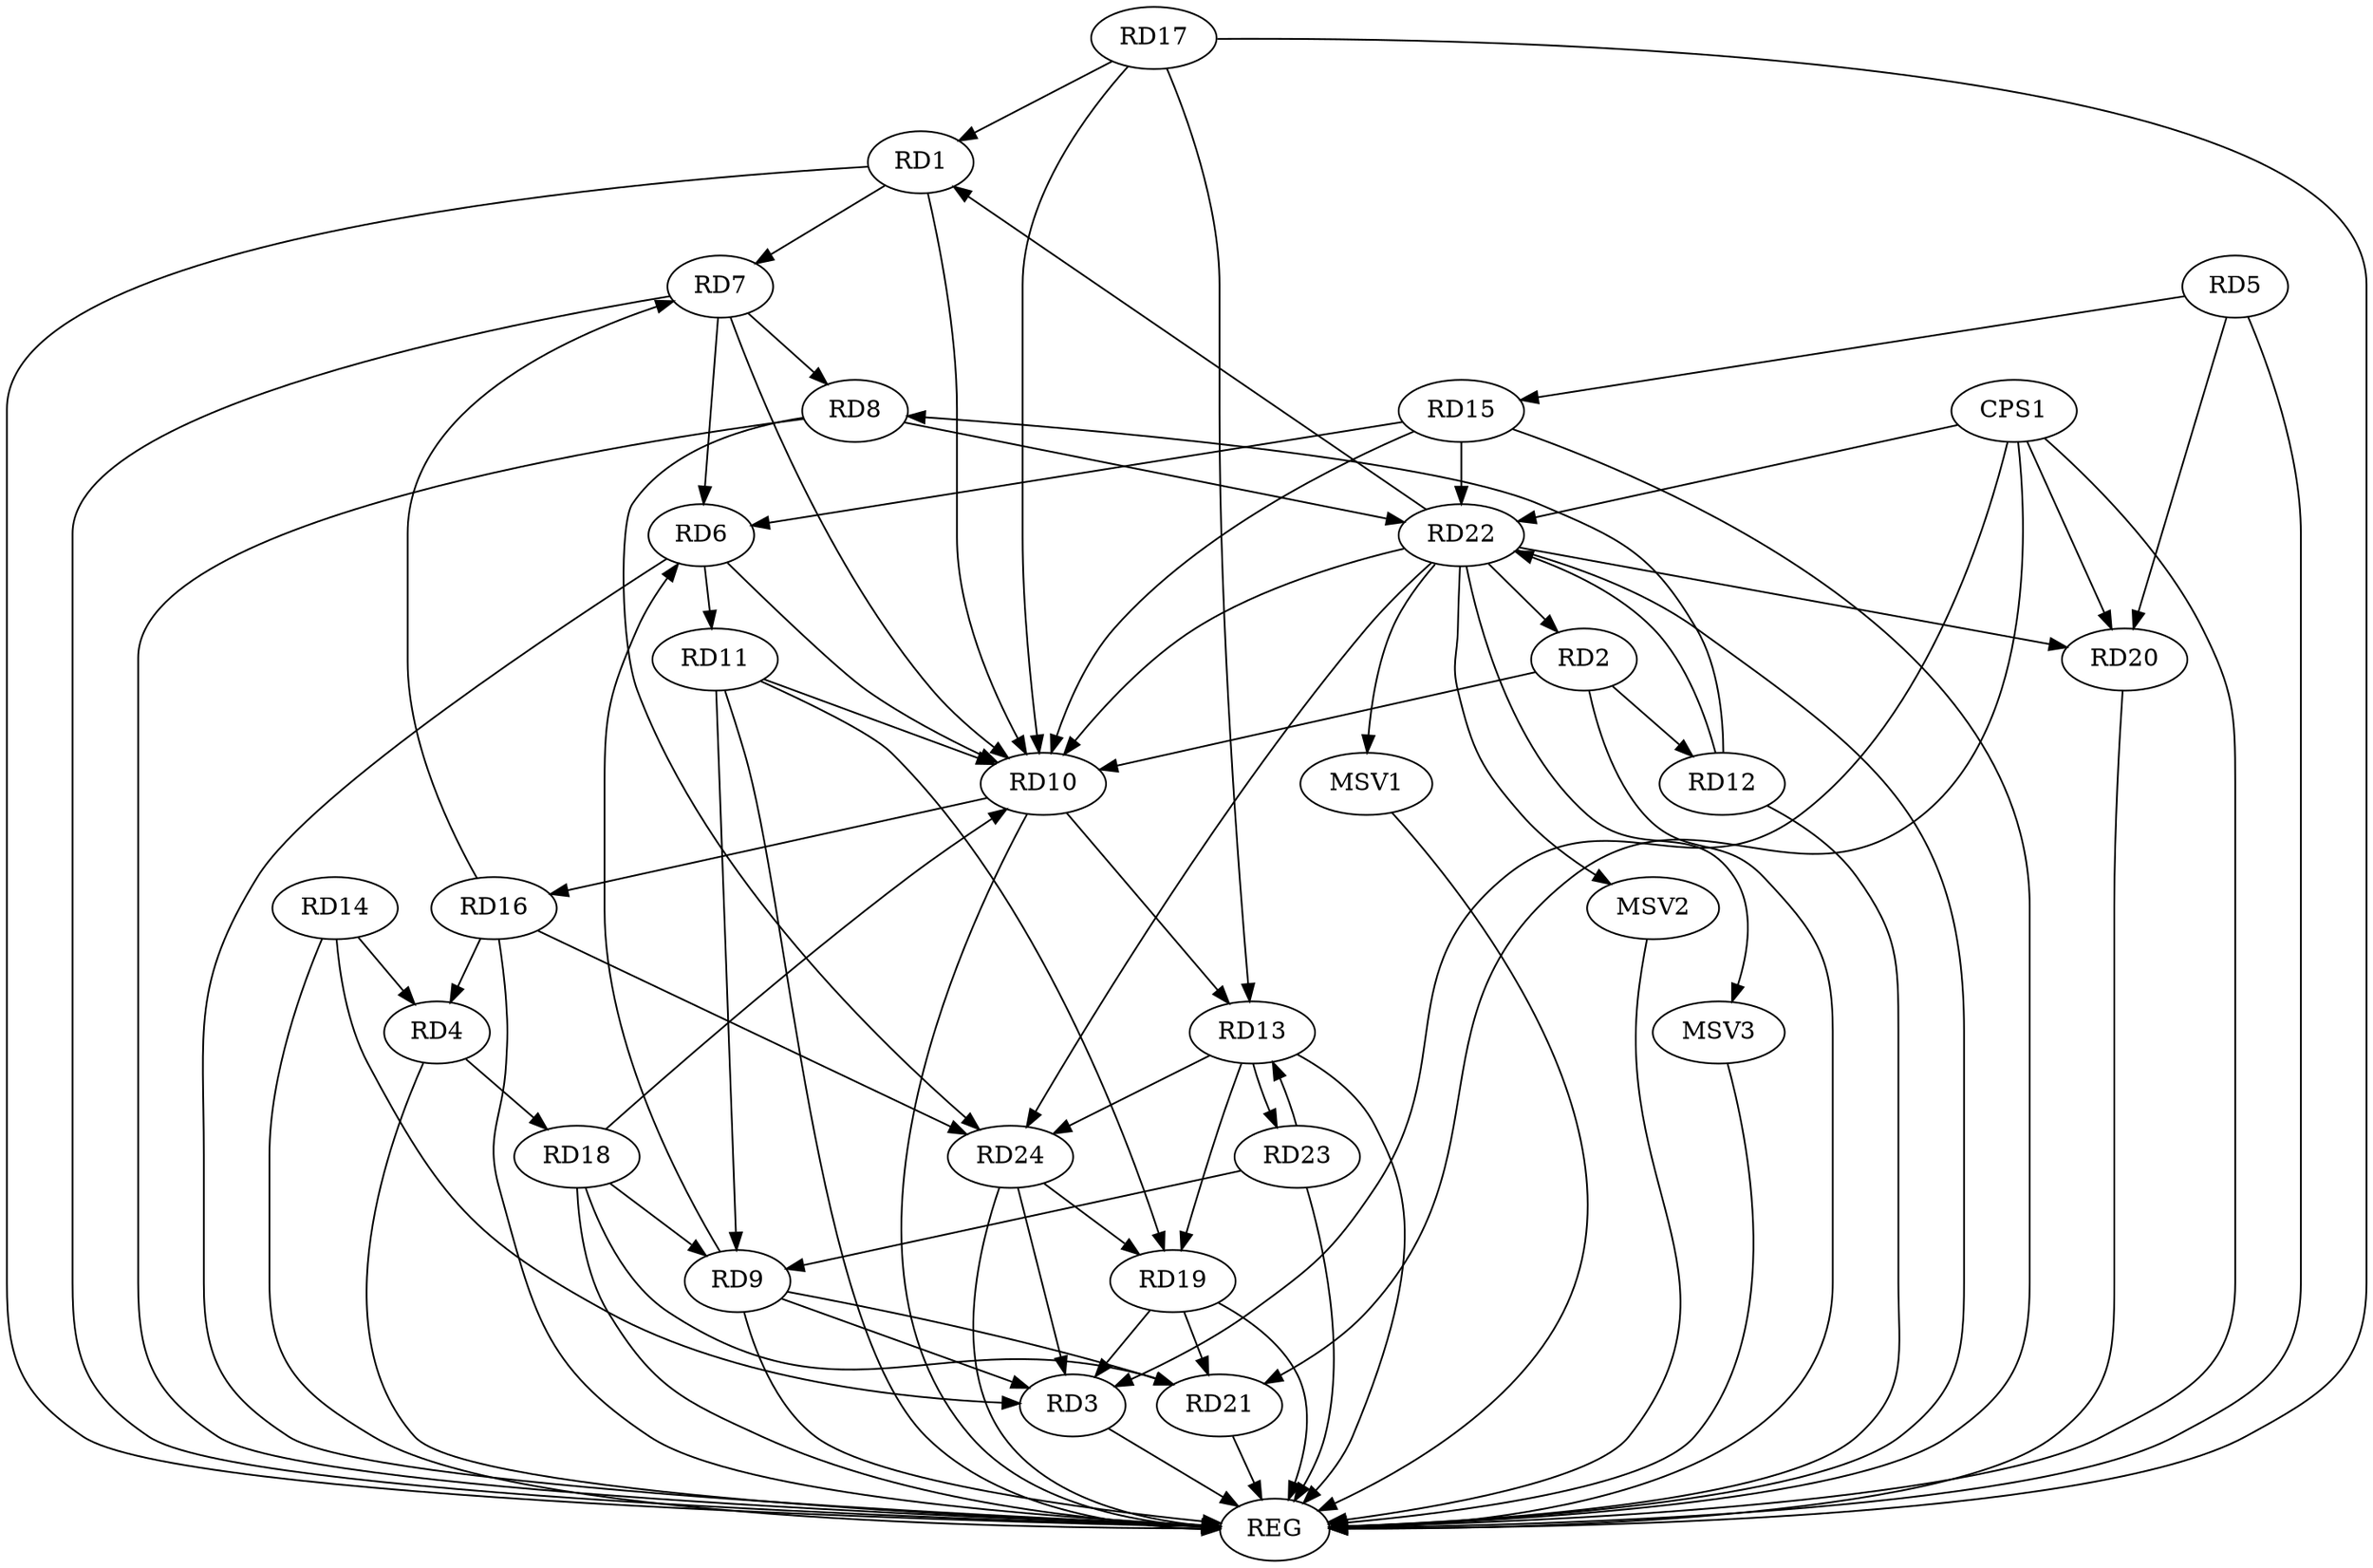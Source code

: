strict digraph G {
  RD1 [ label="RD1" ];
  RD2 [ label="RD2" ];
  RD3 [ label="RD3" ];
  RD4 [ label="RD4" ];
  RD5 [ label="RD5" ];
  RD6 [ label="RD6" ];
  RD7 [ label="RD7" ];
  RD8 [ label="RD8" ];
  RD9 [ label="RD9" ];
  RD10 [ label="RD10" ];
  RD11 [ label="RD11" ];
  RD12 [ label="RD12" ];
  RD13 [ label="RD13" ];
  RD14 [ label="RD14" ];
  RD15 [ label="RD15" ];
  RD16 [ label="RD16" ];
  RD17 [ label="RD17" ];
  RD18 [ label="RD18" ];
  RD19 [ label="RD19" ];
  RD20 [ label="RD20" ];
  RD21 [ label="RD21" ];
  RD22 [ label="RD22" ];
  RD23 [ label="RD23" ];
  RD24 [ label="RD24" ];
  CPS1 [ label="CPS1" ];
  REG [ label="REG" ];
  MSV1 [ label="MSV1" ];
  MSV2 [ label="MSV2" ];
  MSV3 [ label="MSV3" ];
  RD1 -> RD7;
  RD1 -> RD10;
  RD17 -> RD1;
  RD22 -> RD1;
  RD2 -> RD10;
  RD2 -> RD12;
  RD22 -> RD2;
  RD9 -> RD3;
  RD14 -> RD3;
  RD19 -> RD3;
  RD24 -> RD3;
  RD14 -> RD4;
  RD16 -> RD4;
  RD4 -> RD18;
  RD5 -> RD15;
  RD5 -> RD20;
  RD7 -> RD6;
  RD9 -> RD6;
  RD6 -> RD10;
  RD6 -> RD11;
  RD15 -> RD6;
  RD7 -> RD8;
  RD7 -> RD10;
  RD16 -> RD7;
  RD12 -> RD8;
  RD8 -> RD22;
  RD8 -> RD24;
  RD11 -> RD9;
  RD18 -> RD9;
  RD9 -> RD21;
  RD23 -> RD9;
  RD11 -> RD10;
  RD10 -> RD13;
  RD15 -> RD10;
  RD10 -> RD16;
  RD17 -> RD10;
  RD18 -> RD10;
  RD22 -> RD10;
  RD11 -> RD19;
  RD12 -> RD22;
  RD17 -> RD13;
  RD13 -> RD19;
  RD13 -> RD23;
  RD23 -> RD13;
  RD13 -> RD24;
  RD15 -> RD22;
  RD16 -> RD24;
  RD18 -> RD21;
  RD19 -> RD21;
  RD24 -> RD19;
  RD22 -> RD20;
  RD22 -> RD24;
  CPS1 -> RD3;
  CPS1 -> RD20;
  CPS1 -> RD21;
  CPS1 -> RD22;
  RD1 -> REG;
  RD2 -> REG;
  RD3 -> REG;
  RD4 -> REG;
  RD5 -> REG;
  RD6 -> REG;
  RD7 -> REG;
  RD8 -> REG;
  RD9 -> REG;
  RD10 -> REG;
  RD11 -> REG;
  RD12 -> REG;
  RD13 -> REG;
  RD14 -> REG;
  RD15 -> REG;
  RD16 -> REG;
  RD17 -> REG;
  RD18 -> REG;
  RD19 -> REG;
  RD20 -> REG;
  RD21 -> REG;
  RD22 -> REG;
  RD23 -> REG;
  RD24 -> REG;
  CPS1 -> REG;
  RD22 -> MSV1;
  RD22 -> MSV2;
  MSV1 -> REG;
  MSV2 -> REG;
  RD22 -> MSV3;
  MSV3 -> REG;
}
